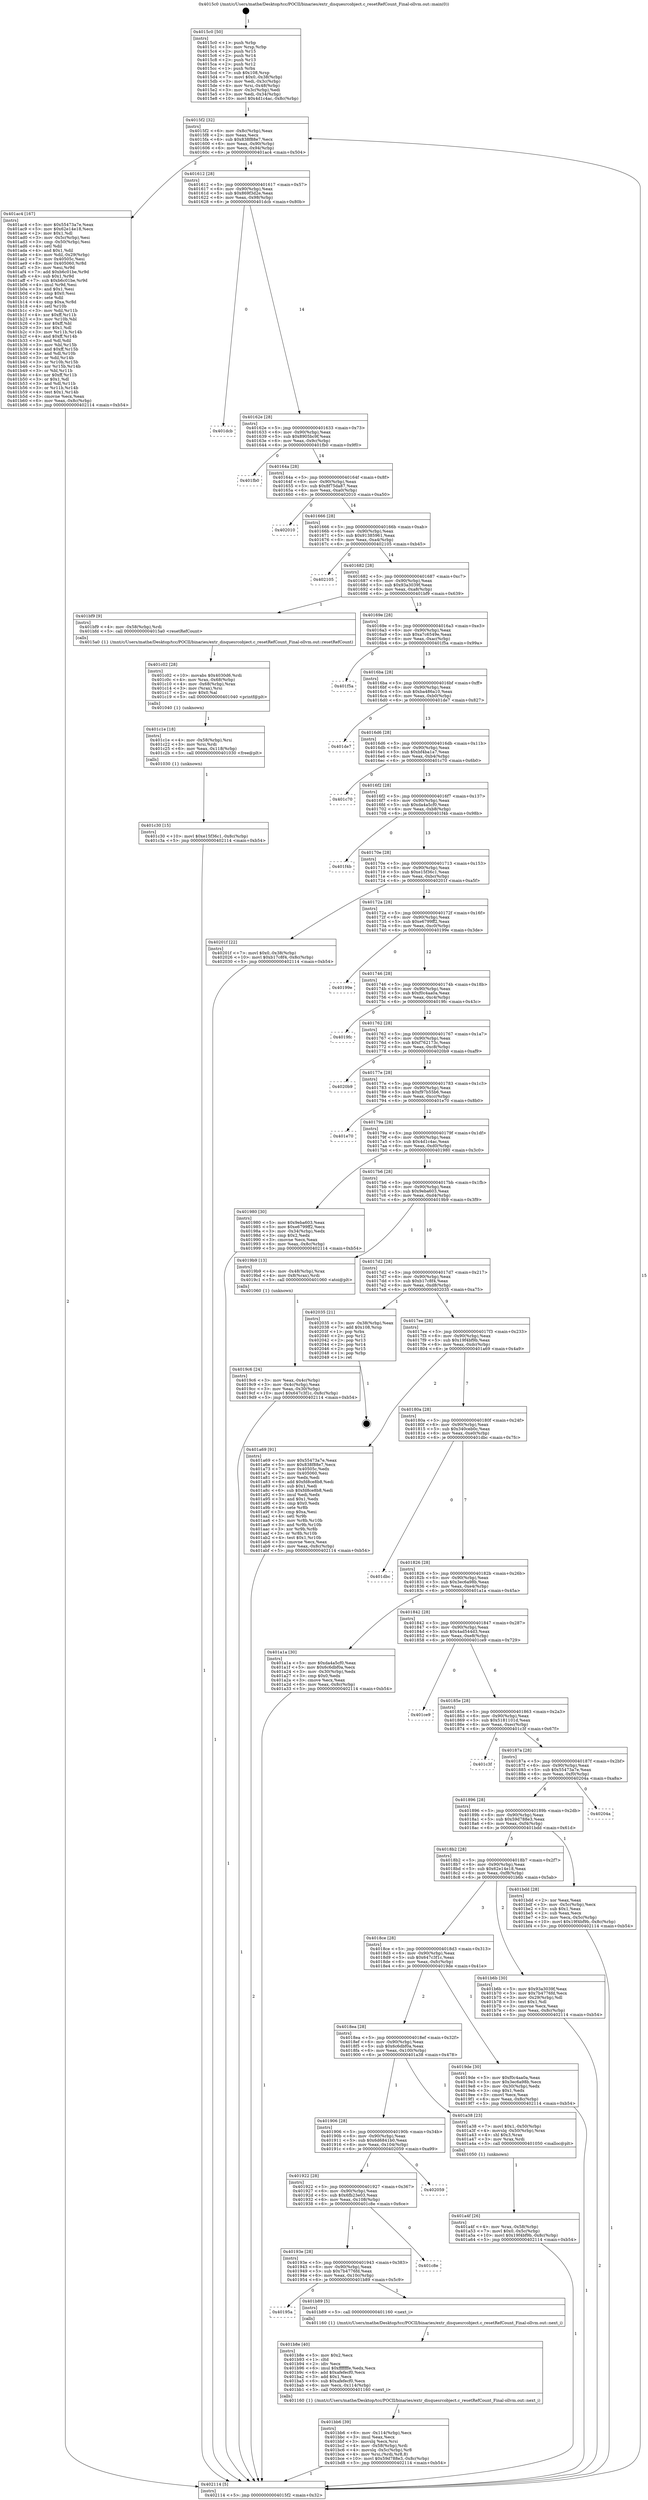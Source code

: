 digraph "0x4015c0" {
  label = "0x4015c0 (/mnt/c/Users/mathe/Desktop/tcc/POCII/binaries/extr_disquesrcobject.c_resetRefCount_Final-ollvm.out::main(0))"
  labelloc = "t"
  node[shape=record]

  Entry [label="",width=0.3,height=0.3,shape=circle,fillcolor=black,style=filled]
  "0x4015f2" [label="{
     0x4015f2 [32]\l
     | [instrs]\l
     &nbsp;&nbsp;0x4015f2 \<+6\>: mov -0x8c(%rbp),%eax\l
     &nbsp;&nbsp;0x4015f8 \<+2\>: mov %eax,%ecx\l
     &nbsp;&nbsp;0x4015fa \<+6\>: sub $0x838f88e7,%ecx\l
     &nbsp;&nbsp;0x401600 \<+6\>: mov %eax,-0x90(%rbp)\l
     &nbsp;&nbsp;0x401606 \<+6\>: mov %ecx,-0x94(%rbp)\l
     &nbsp;&nbsp;0x40160c \<+6\>: je 0000000000401ac4 \<main+0x504\>\l
  }"]
  "0x401ac4" [label="{
     0x401ac4 [167]\l
     | [instrs]\l
     &nbsp;&nbsp;0x401ac4 \<+5\>: mov $0x55473a7e,%eax\l
     &nbsp;&nbsp;0x401ac9 \<+5\>: mov $0x62e14e18,%ecx\l
     &nbsp;&nbsp;0x401ace \<+2\>: mov $0x1,%dl\l
     &nbsp;&nbsp;0x401ad0 \<+3\>: mov -0x5c(%rbp),%esi\l
     &nbsp;&nbsp;0x401ad3 \<+3\>: cmp -0x50(%rbp),%esi\l
     &nbsp;&nbsp;0x401ad6 \<+4\>: setl %dil\l
     &nbsp;&nbsp;0x401ada \<+4\>: and $0x1,%dil\l
     &nbsp;&nbsp;0x401ade \<+4\>: mov %dil,-0x29(%rbp)\l
     &nbsp;&nbsp;0x401ae2 \<+7\>: mov 0x40505c,%esi\l
     &nbsp;&nbsp;0x401ae9 \<+8\>: mov 0x405060,%r8d\l
     &nbsp;&nbsp;0x401af1 \<+3\>: mov %esi,%r9d\l
     &nbsp;&nbsp;0x401af4 \<+7\>: add $0xb6c01be,%r9d\l
     &nbsp;&nbsp;0x401afb \<+4\>: sub $0x1,%r9d\l
     &nbsp;&nbsp;0x401aff \<+7\>: sub $0xb6c01be,%r9d\l
     &nbsp;&nbsp;0x401b06 \<+4\>: imul %r9d,%esi\l
     &nbsp;&nbsp;0x401b0a \<+3\>: and $0x1,%esi\l
     &nbsp;&nbsp;0x401b0d \<+3\>: cmp $0x0,%esi\l
     &nbsp;&nbsp;0x401b10 \<+4\>: sete %dil\l
     &nbsp;&nbsp;0x401b14 \<+4\>: cmp $0xa,%r8d\l
     &nbsp;&nbsp;0x401b18 \<+4\>: setl %r10b\l
     &nbsp;&nbsp;0x401b1c \<+3\>: mov %dil,%r11b\l
     &nbsp;&nbsp;0x401b1f \<+4\>: xor $0xff,%r11b\l
     &nbsp;&nbsp;0x401b23 \<+3\>: mov %r10b,%bl\l
     &nbsp;&nbsp;0x401b26 \<+3\>: xor $0xff,%bl\l
     &nbsp;&nbsp;0x401b29 \<+3\>: xor $0x1,%dl\l
     &nbsp;&nbsp;0x401b2c \<+3\>: mov %r11b,%r14b\l
     &nbsp;&nbsp;0x401b2f \<+4\>: and $0xff,%r14b\l
     &nbsp;&nbsp;0x401b33 \<+3\>: and %dl,%dil\l
     &nbsp;&nbsp;0x401b36 \<+3\>: mov %bl,%r15b\l
     &nbsp;&nbsp;0x401b39 \<+4\>: and $0xff,%r15b\l
     &nbsp;&nbsp;0x401b3d \<+3\>: and %dl,%r10b\l
     &nbsp;&nbsp;0x401b40 \<+3\>: or %dil,%r14b\l
     &nbsp;&nbsp;0x401b43 \<+3\>: or %r10b,%r15b\l
     &nbsp;&nbsp;0x401b46 \<+3\>: xor %r15b,%r14b\l
     &nbsp;&nbsp;0x401b49 \<+3\>: or %bl,%r11b\l
     &nbsp;&nbsp;0x401b4c \<+4\>: xor $0xff,%r11b\l
     &nbsp;&nbsp;0x401b50 \<+3\>: or $0x1,%dl\l
     &nbsp;&nbsp;0x401b53 \<+3\>: and %dl,%r11b\l
     &nbsp;&nbsp;0x401b56 \<+3\>: or %r11b,%r14b\l
     &nbsp;&nbsp;0x401b59 \<+4\>: test $0x1,%r14b\l
     &nbsp;&nbsp;0x401b5d \<+3\>: cmovne %ecx,%eax\l
     &nbsp;&nbsp;0x401b60 \<+6\>: mov %eax,-0x8c(%rbp)\l
     &nbsp;&nbsp;0x401b66 \<+5\>: jmp 0000000000402114 \<main+0xb54\>\l
  }"]
  "0x401612" [label="{
     0x401612 [28]\l
     | [instrs]\l
     &nbsp;&nbsp;0x401612 \<+5\>: jmp 0000000000401617 \<main+0x57\>\l
     &nbsp;&nbsp;0x401617 \<+6\>: mov -0x90(%rbp),%eax\l
     &nbsp;&nbsp;0x40161d \<+5\>: sub $0x869f3d2e,%eax\l
     &nbsp;&nbsp;0x401622 \<+6\>: mov %eax,-0x98(%rbp)\l
     &nbsp;&nbsp;0x401628 \<+6\>: je 0000000000401dcb \<main+0x80b\>\l
  }"]
  Exit [label="",width=0.3,height=0.3,shape=circle,fillcolor=black,style=filled,peripheries=2]
  "0x401dcb" [label="{
     0x401dcb\l
  }", style=dashed]
  "0x40162e" [label="{
     0x40162e [28]\l
     | [instrs]\l
     &nbsp;&nbsp;0x40162e \<+5\>: jmp 0000000000401633 \<main+0x73\>\l
     &nbsp;&nbsp;0x401633 \<+6\>: mov -0x90(%rbp),%eax\l
     &nbsp;&nbsp;0x401639 \<+5\>: sub $0x8905bc9f,%eax\l
     &nbsp;&nbsp;0x40163e \<+6\>: mov %eax,-0x9c(%rbp)\l
     &nbsp;&nbsp;0x401644 \<+6\>: je 0000000000401fb0 \<main+0x9f0\>\l
  }"]
  "0x401c30" [label="{
     0x401c30 [15]\l
     | [instrs]\l
     &nbsp;&nbsp;0x401c30 \<+10\>: movl $0xe15f36c1,-0x8c(%rbp)\l
     &nbsp;&nbsp;0x401c3a \<+5\>: jmp 0000000000402114 \<main+0xb54\>\l
  }"]
  "0x401fb0" [label="{
     0x401fb0\l
  }", style=dashed]
  "0x40164a" [label="{
     0x40164a [28]\l
     | [instrs]\l
     &nbsp;&nbsp;0x40164a \<+5\>: jmp 000000000040164f \<main+0x8f\>\l
     &nbsp;&nbsp;0x40164f \<+6\>: mov -0x90(%rbp),%eax\l
     &nbsp;&nbsp;0x401655 \<+5\>: sub $0x8f75da87,%eax\l
     &nbsp;&nbsp;0x40165a \<+6\>: mov %eax,-0xa0(%rbp)\l
     &nbsp;&nbsp;0x401660 \<+6\>: je 0000000000402010 \<main+0xa50\>\l
  }"]
  "0x401c1e" [label="{
     0x401c1e [18]\l
     | [instrs]\l
     &nbsp;&nbsp;0x401c1e \<+4\>: mov -0x58(%rbp),%rsi\l
     &nbsp;&nbsp;0x401c22 \<+3\>: mov %rsi,%rdi\l
     &nbsp;&nbsp;0x401c25 \<+6\>: mov %eax,-0x118(%rbp)\l
     &nbsp;&nbsp;0x401c2b \<+5\>: call 0000000000401030 \<free@plt\>\l
     | [calls]\l
     &nbsp;&nbsp;0x401030 \{1\} (unknown)\l
  }"]
  "0x402010" [label="{
     0x402010\l
  }", style=dashed]
  "0x401666" [label="{
     0x401666 [28]\l
     | [instrs]\l
     &nbsp;&nbsp;0x401666 \<+5\>: jmp 000000000040166b \<main+0xab\>\l
     &nbsp;&nbsp;0x40166b \<+6\>: mov -0x90(%rbp),%eax\l
     &nbsp;&nbsp;0x401671 \<+5\>: sub $0x91385961,%eax\l
     &nbsp;&nbsp;0x401676 \<+6\>: mov %eax,-0xa4(%rbp)\l
     &nbsp;&nbsp;0x40167c \<+6\>: je 0000000000402105 \<main+0xb45\>\l
  }"]
  "0x401c02" [label="{
     0x401c02 [28]\l
     | [instrs]\l
     &nbsp;&nbsp;0x401c02 \<+10\>: movabs $0x4030d6,%rdi\l
     &nbsp;&nbsp;0x401c0c \<+4\>: mov %rax,-0x68(%rbp)\l
     &nbsp;&nbsp;0x401c10 \<+4\>: mov -0x68(%rbp),%rax\l
     &nbsp;&nbsp;0x401c14 \<+3\>: mov (%rax),%rsi\l
     &nbsp;&nbsp;0x401c17 \<+2\>: mov $0x0,%al\l
     &nbsp;&nbsp;0x401c19 \<+5\>: call 0000000000401040 \<printf@plt\>\l
     | [calls]\l
     &nbsp;&nbsp;0x401040 \{1\} (unknown)\l
  }"]
  "0x402105" [label="{
     0x402105\l
  }", style=dashed]
  "0x401682" [label="{
     0x401682 [28]\l
     | [instrs]\l
     &nbsp;&nbsp;0x401682 \<+5\>: jmp 0000000000401687 \<main+0xc7\>\l
     &nbsp;&nbsp;0x401687 \<+6\>: mov -0x90(%rbp),%eax\l
     &nbsp;&nbsp;0x40168d \<+5\>: sub $0x93a3039f,%eax\l
     &nbsp;&nbsp;0x401692 \<+6\>: mov %eax,-0xa8(%rbp)\l
     &nbsp;&nbsp;0x401698 \<+6\>: je 0000000000401bf9 \<main+0x639\>\l
  }"]
  "0x401bb6" [label="{
     0x401bb6 [39]\l
     | [instrs]\l
     &nbsp;&nbsp;0x401bb6 \<+6\>: mov -0x114(%rbp),%ecx\l
     &nbsp;&nbsp;0x401bbc \<+3\>: imul %eax,%ecx\l
     &nbsp;&nbsp;0x401bbf \<+3\>: movslq %ecx,%rsi\l
     &nbsp;&nbsp;0x401bc2 \<+4\>: mov -0x58(%rbp),%rdi\l
     &nbsp;&nbsp;0x401bc6 \<+4\>: movslq -0x5c(%rbp),%r8\l
     &nbsp;&nbsp;0x401bca \<+4\>: mov %rsi,(%rdi,%r8,8)\l
     &nbsp;&nbsp;0x401bce \<+10\>: movl $0x59d788e3,-0x8c(%rbp)\l
     &nbsp;&nbsp;0x401bd8 \<+5\>: jmp 0000000000402114 \<main+0xb54\>\l
  }"]
  "0x401bf9" [label="{
     0x401bf9 [9]\l
     | [instrs]\l
     &nbsp;&nbsp;0x401bf9 \<+4\>: mov -0x58(%rbp),%rdi\l
     &nbsp;&nbsp;0x401bfd \<+5\>: call 00000000004015a0 \<resetRefCount\>\l
     | [calls]\l
     &nbsp;&nbsp;0x4015a0 \{1\} (/mnt/c/Users/mathe/Desktop/tcc/POCII/binaries/extr_disquesrcobject.c_resetRefCount_Final-ollvm.out::resetRefCount)\l
  }"]
  "0x40169e" [label="{
     0x40169e [28]\l
     | [instrs]\l
     &nbsp;&nbsp;0x40169e \<+5\>: jmp 00000000004016a3 \<main+0xe3\>\l
     &nbsp;&nbsp;0x4016a3 \<+6\>: mov -0x90(%rbp),%eax\l
     &nbsp;&nbsp;0x4016a9 \<+5\>: sub $0xa7c6549e,%eax\l
     &nbsp;&nbsp;0x4016ae \<+6\>: mov %eax,-0xac(%rbp)\l
     &nbsp;&nbsp;0x4016b4 \<+6\>: je 0000000000401f5a \<main+0x99a\>\l
  }"]
  "0x401b8e" [label="{
     0x401b8e [40]\l
     | [instrs]\l
     &nbsp;&nbsp;0x401b8e \<+5\>: mov $0x2,%ecx\l
     &nbsp;&nbsp;0x401b93 \<+1\>: cltd\l
     &nbsp;&nbsp;0x401b94 \<+2\>: idiv %ecx\l
     &nbsp;&nbsp;0x401b96 \<+6\>: imul $0xfffffffe,%edx,%ecx\l
     &nbsp;&nbsp;0x401b9c \<+6\>: add $0xafefecf0,%ecx\l
     &nbsp;&nbsp;0x401ba2 \<+3\>: add $0x1,%ecx\l
     &nbsp;&nbsp;0x401ba5 \<+6\>: sub $0xafefecf0,%ecx\l
     &nbsp;&nbsp;0x401bab \<+6\>: mov %ecx,-0x114(%rbp)\l
     &nbsp;&nbsp;0x401bb1 \<+5\>: call 0000000000401160 \<next_i\>\l
     | [calls]\l
     &nbsp;&nbsp;0x401160 \{1\} (/mnt/c/Users/mathe/Desktop/tcc/POCII/binaries/extr_disquesrcobject.c_resetRefCount_Final-ollvm.out::next_i)\l
  }"]
  "0x401f5a" [label="{
     0x401f5a\l
  }", style=dashed]
  "0x4016ba" [label="{
     0x4016ba [28]\l
     | [instrs]\l
     &nbsp;&nbsp;0x4016ba \<+5\>: jmp 00000000004016bf \<main+0xff\>\l
     &nbsp;&nbsp;0x4016bf \<+6\>: mov -0x90(%rbp),%eax\l
     &nbsp;&nbsp;0x4016c5 \<+5\>: sub $0xba486a10,%eax\l
     &nbsp;&nbsp;0x4016ca \<+6\>: mov %eax,-0xb0(%rbp)\l
     &nbsp;&nbsp;0x4016d0 \<+6\>: je 0000000000401de7 \<main+0x827\>\l
  }"]
  "0x40195a" [label="{
     0x40195a\l
  }", style=dashed]
  "0x401de7" [label="{
     0x401de7\l
  }", style=dashed]
  "0x4016d6" [label="{
     0x4016d6 [28]\l
     | [instrs]\l
     &nbsp;&nbsp;0x4016d6 \<+5\>: jmp 00000000004016db \<main+0x11b\>\l
     &nbsp;&nbsp;0x4016db \<+6\>: mov -0x90(%rbp),%eax\l
     &nbsp;&nbsp;0x4016e1 \<+5\>: sub $0xbf4ba1a7,%eax\l
     &nbsp;&nbsp;0x4016e6 \<+6\>: mov %eax,-0xb4(%rbp)\l
     &nbsp;&nbsp;0x4016ec \<+6\>: je 0000000000401c70 \<main+0x6b0\>\l
  }"]
  "0x401b89" [label="{
     0x401b89 [5]\l
     | [instrs]\l
     &nbsp;&nbsp;0x401b89 \<+5\>: call 0000000000401160 \<next_i\>\l
     | [calls]\l
     &nbsp;&nbsp;0x401160 \{1\} (/mnt/c/Users/mathe/Desktop/tcc/POCII/binaries/extr_disquesrcobject.c_resetRefCount_Final-ollvm.out::next_i)\l
  }"]
  "0x401c70" [label="{
     0x401c70\l
  }", style=dashed]
  "0x4016f2" [label="{
     0x4016f2 [28]\l
     | [instrs]\l
     &nbsp;&nbsp;0x4016f2 \<+5\>: jmp 00000000004016f7 \<main+0x137\>\l
     &nbsp;&nbsp;0x4016f7 \<+6\>: mov -0x90(%rbp),%eax\l
     &nbsp;&nbsp;0x4016fd \<+5\>: sub $0xda4a5cf0,%eax\l
     &nbsp;&nbsp;0x401702 \<+6\>: mov %eax,-0xb8(%rbp)\l
     &nbsp;&nbsp;0x401708 \<+6\>: je 0000000000401f4b \<main+0x98b\>\l
  }"]
  "0x40193e" [label="{
     0x40193e [28]\l
     | [instrs]\l
     &nbsp;&nbsp;0x40193e \<+5\>: jmp 0000000000401943 \<main+0x383\>\l
     &nbsp;&nbsp;0x401943 \<+6\>: mov -0x90(%rbp),%eax\l
     &nbsp;&nbsp;0x401949 \<+5\>: sub $0x7b4776fd,%eax\l
     &nbsp;&nbsp;0x40194e \<+6\>: mov %eax,-0x10c(%rbp)\l
     &nbsp;&nbsp;0x401954 \<+6\>: je 0000000000401b89 \<main+0x5c9\>\l
  }"]
  "0x401f4b" [label="{
     0x401f4b\l
  }", style=dashed]
  "0x40170e" [label="{
     0x40170e [28]\l
     | [instrs]\l
     &nbsp;&nbsp;0x40170e \<+5\>: jmp 0000000000401713 \<main+0x153\>\l
     &nbsp;&nbsp;0x401713 \<+6\>: mov -0x90(%rbp),%eax\l
     &nbsp;&nbsp;0x401719 \<+5\>: sub $0xe15f36c1,%eax\l
     &nbsp;&nbsp;0x40171e \<+6\>: mov %eax,-0xbc(%rbp)\l
     &nbsp;&nbsp;0x401724 \<+6\>: je 000000000040201f \<main+0xa5f\>\l
  }"]
  "0x401c8e" [label="{
     0x401c8e\l
  }", style=dashed]
  "0x40201f" [label="{
     0x40201f [22]\l
     | [instrs]\l
     &nbsp;&nbsp;0x40201f \<+7\>: movl $0x0,-0x38(%rbp)\l
     &nbsp;&nbsp;0x402026 \<+10\>: movl $0xb17c8f4,-0x8c(%rbp)\l
     &nbsp;&nbsp;0x402030 \<+5\>: jmp 0000000000402114 \<main+0xb54\>\l
  }"]
  "0x40172a" [label="{
     0x40172a [28]\l
     | [instrs]\l
     &nbsp;&nbsp;0x40172a \<+5\>: jmp 000000000040172f \<main+0x16f\>\l
     &nbsp;&nbsp;0x40172f \<+6\>: mov -0x90(%rbp),%eax\l
     &nbsp;&nbsp;0x401735 \<+5\>: sub $0xe6799ff2,%eax\l
     &nbsp;&nbsp;0x40173a \<+6\>: mov %eax,-0xc0(%rbp)\l
     &nbsp;&nbsp;0x401740 \<+6\>: je 000000000040199e \<main+0x3de\>\l
  }"]
  "0x401922" [label="{
     0x401922 [28]\l
     | [instrs]\l
     &nbsp;&nbsp;0x401922 \<+5\>: jmp 0000000000401927 \<main+0x367\>\l
     &nbsp;&nbsp;0x401927 \<+6\>: mov -0x90(%rbp),%eax\l
     &nbsp;&nbsp;0x40192d \<+5\>: sub $0x6fb23e03,%eax\l
     &nbsp;&nbsp;0x401932 \<+6\>: mov %eax,-0x108(%rbp)\l
     &nbsp;&nbsp;0x401938 \<+6\>: je 0000000000401c8e \<main+0x6ce\>\l
  }"]
  "0x40199e" [label="{
     0x40199e\l
  }", style=dashed]
  "0x401746" [label="{
     0x401746 [28]\l
     | [instrs]\l
     &nbsp;&nbsp;0x401746 \<+5\>: jmp 000000000040174b \<main+0x18b\>\l
     &nbsp;&nbsp;0x40174b \<+6\>: mov -0x90(%rbp),%eax\l
     &nbsp;&nbsp;0x401751 \<+5\>: sub $0xf0c4aa0a,%eax\l
     &nbsp;&nbsp;0x401756 \<+6\>: mov %eax,-0xc4(%rbp)\l
     &nbsp;&nbsp;0x40175c \<+6\>: je 00000000004019fc \<main+0x43c\>\l
  }"]
  "0x402059" [label="{
     0x402059\l
  }", style=dashed]
  "0x4019fc" [label="{
     0x4019fc\l
  }", style=dashed]
  "0x401762" [label="{
     0x401762 [28]\l
     | [instrs]\l
     &nbsp;&nbsp;0x401762 \<+5\>: jmp 0000000000401767 \<main+0x1a7\>\l
     &nbsp;&nbsp;0x401767 \<+6\>: mov -0x90(%rbp),%eax\l
     &nbsp;&nbsp;0x40176d \<+5\>: sub $0xf762173c,%eax\l
     &nbsp;&nbsp;0x401772 \<+6\>: mov %eax,-0xc8(%rbp)\l
     &nbsp;&nbsp;0x401778 \<+6\>: je 00000000004020b9 \<main+0xaf9\>\l
  }"]
  "0x401a4f" [label="{
     0x401a4f [26]\l
     | [instrs]\l
     &nbsp;&nbsp;0x401a4f \<+4\>: mov %rax,-0x58(%rbp)\l
     &nbsp;&nbsp;0x401a53 \<+7\>: movl $0x0,-0x5c(%rbp)\l
     &nbsp;&nbsp;0x401a5a \<+10\>: movl $0x19f4bf9b,-0x8c(%rbp)\l
     &nbsp;&nbsp;0x401a64 \<+5\>: jmp 0000000000402114 \<main+0xb54\>\l
  }"]
  "0x4020b9" [label="{
     0x4020b9\l
  }", style=dashed]
  "0x40177e" [label="{
     0x40177e [28]\l
     | [instrs]\l
     &nbsp;&nbsp;0x40177e \<+5\>: jmp 0000000000401783 \<main+0x1c3\>\l
     &nbsp;&nbsp;0x401783 \<+6\>: mov -0x90(%rbp),%eax\l
     &nbsp;&nbsp;0x401789 \<+5\>: sub $0xf97b55b6,%eax\l
     &nbsp;&nbsp;0x40178e \<+6\>: mov %eax,-0xcc(%rbp)\l
     &nbsp;&nbsp;0x401794 \<+6\>: je 0000000000401e70 \<main+0x8b0\>\l
  }"]
  "0x401906" [label="{
     0x401906 [28]\l
     | [instrs]\l
     &nbsp;&nbsp;0x401906 \<+5\>: jmp 000000000040190b \<main+0x34b\>\l
     &nbsp;&nbsp;0x40190b \<+6\>: mov -0x90(%rbp),%eax\l
     &nbsp;&nbsp;0x401911 \<+5\>: sub $0x6d6841b0,%eax\l
     &nbsp;&nbsp;0x401916 \<+6\>: mov %eax,-0x104(%rbp)\l
     &nbsp;&nbsp;0x40191c \<+6\>: je 0000000000402059 \<main+0xa99\>\l
  }"]
  "0x401e70" [label="{
     0x401e70\l
  }", style=dashed]
  "0x40179a" [label="{
     0x40179a [28]\l
     | [instrs]\l
     &nbsp;&nbsp;0x40179a \<+5\>: jmp 000000000040179f \<main+0x1df\>\l
     &nbsp;&nbsp;0x40179f \<+6\>: mov -0x90(%rbp),%eax\l
     &nbsp;&nbsp;0x4017a5 \<+5\>: sub $0x4d1c4ac,%eax\l
     &nbsp;&nbsp;0x4017aa \<+6\>: mov %eax,-0xd0(%rbp)\l
     &nbsp;&nbsp;0x4017b0 \<+6\>: je 0000000000401980 \<main+0x3c0\>\l
  }"]
  "0x401a38" [label="{
     0x401a38 [23]\l
     | [instrs]\l
     &nbsp;&nbsp;0x401a38 \<+7\>: movl $0x1,-0x50(%rbp)\l
     &nbsp;&nbsp;0x401a3f \<+4\>: movslq -0x50(%rbp),%rax\l
     &nbsp;&nbsp;0x401a43 \<+4\>: shl $0x3,%rax\l
     &nbsp;&nbsp;0x401a47 \<+3\>: mov %rax,%rdi\l
     &nbsp;&nbsp;0x401a4a \<+5\>: call 0000000000401050 \<malloc@plt\>\l
     | [calls]\l
     &nbsp;&nbsp;0x401050 \{1\} (unknown)\l
  }"]
  "0x401980" [label="{
     0x401980 [30]\l
     | [instrs]\l
     &nbsp;&nbsp;0x401980 \<+5\>: mov $0x9eba603,%eax\l
     &nbsp;&nbsp;0x401985 \<+5\>: mov $0xe6799ff2,%ecx\l
     &nbsp;&nbsp;0x40198a \<+3\>: mov -0x34(%rbp),%edx\l
     &nbsp;&nbsp;0x40198d \<+3\>: cmp $0x2,%edx\l
     &nbsp;&nbsp;0x401990 \<+3\>: cmovne %ecx,%eax\l
     &nbsp;&nbsp;0x401993 \<+6\>: mov %eax,-0x8c(%rbp)\l
     &nbsp;&nbsp;0x401999 \<+5\>: jmp 0000000000402114 \<main+0xb54\>\l
  }"]
  "0x4017b6" [label="{
     0x4017b6 [28]\l
     | [instrs]\l
     &nbsp;&nbsp;0x4017b6 \<+5\>: jmp 00000000004017bb \<main+0x1fb\>\l
     &nbsp;&nbsp;0x4017bb \<+6\>: mov -0x90(%rbp),%eax\l
     &nbsp;&nbsp;0x4017c1 \<+5\>: sub $0x9eba603,%eax\l
     &nbsp;&nbsp;0x4017c6 \<+6\>: mov %eax,-0xd4(%rbp)\l
     &nbsp;&nbsp;0x4017cc \<+6\>: je 00000000004019b9 \<main+0x3f9\>\l
  }"]
  "0x402114" [label="{
     0x402114 [5]\l
     | [instrs]\l
     &nbsp;&nbsp;0x402114 \<+5\>: jmp 00000000004015f2 \<main+0x32\>\l
  }"]
  "0x4015c0" [label="{
     0x4015c0 [50]\l
     | [instrs]\l
     &nbsp;&nbsp;0x4015c0 \<+1\>: push %rbp\l
     &nbsp;&nbsp;0x4015c1 \<+3\>: mov %rsp,%rbp\l
     &nbsp;&nbsp;0x4015c4 \<+2\>: push %r15\l
     &nbsp;&nbsp;0x4015c6 \<+2\>: push %r14\l
     &nbsp;&nbsp;0x4015c8 \<+2\>: push %r13\l
     &nbsp;&nbsp;0x4015ca \<+2\>: push %r12\l
     &nbsp;&nbsp;0x4015cc \<+1\>: push %rbx\l
     &nbsp;&nbsp;0x4015cd \<+7\>: sub $0x108,%rsp\l
     &nbsp;&nbsp;0x4015d4 \<+7\>: movl $0x0,-0x38(%rbp)\l
     &nbsp;&nbsp;0x4015db \<+3\>: mov %edi,-0x3c(%rbp)\l
     &nbsp;&nbsp;0x4015de \<+4\>: mov %rsi,-0x48(%rbp)\l
     &nbsp;&nbsp;0x4015e2 \<+3\>: mov -0x3c(%rbp),%edi\l
     &nbsp;&nbsp;0x4015e5 \<+3\>: mov %edi,-0x34(%rbp)\l
     &nbsp;&nbsp;0x4015e8 \<+10\>: movl $0x4d1c4ac,-0x8c(%rbp)\l
  }"]
  "0x4018ea" [label="{
     0x4018ea [28]\l
     | [instrs]\l
     &nbsp;&nbsp;0x4018ea \<+5\>: jmp 00000000004018ef \<main+0x32f\>\l
     &nbsp;&nbsp;0x4018ef \<+6\>: mov -0x90(%rbp),%eax\l
     &nbsp;&nbsp;0x4018f5 \<+5\>: sub $0x6c6dbf0a,%eax\l
     &nbsp;&nbsp;0x4018fa \<+6\>: mov %eax,-0x100(%rbp)\l
     &nbsp;&nbsp;0x401900 \<+6\>: je 0000000000401a38 \<main+0x478\>\l
  }"]
  "0x4019b9" [label="{
     0x4019b9 [13]\l
     | [instrs]\l
     &nbsp;&nbsp;0x4019b9 \<+4\>: mov -0x48(%rbp),%rax\l
     &nbsp;&nbsp;0x4019bd \<+4\>: mov 0x8(%rax),%rdi\l
     &nbsp;&nbsp;0x4019c1 \<+5\>: call 0000000000401060 \<atoi@plt\>\l
     | [calls]\l
     &nbsp;&nbsp;0x401060 \{1\} (unknown)\l
  }"]
  "0x4017d2" [label="{
     0x4017d2 [28]\l
     | [instrs]\l
     &nbsp;&nbsp;0x4017d2 \<+5\>: jmp 00000000004017d7 \<main+0x217\>\l
     &nbsp;&nbsp;0x4017d7 \<+6\>: mov -0x90(%rbp),%eax\l
     &nbsp;&nbsp;0x4017dd \<+5\>: sub $0xb17c8f4,%eax\l
     &nbsp;&nbsp;0x4017e2 \<+6\>: mov %eax,-0xd8(%rbp)\l
     &nbsp;&nbsp;0x4017e8 \<+6\>: je 0000000000402035 \<main+0xa75\>\l
  }"]
  "0x4019c6" [label="{
     0x4019c6 [24]\l
     | [instrs]\l
     &nbsp;&nbsp;0x4019c6 \<+3\>: mov %eax,-0x4c(%rbp)\l
     &nbsp;&nbsp;0x4019c9 \<+3\>: mov -0x4c(%rbp),%eax\l
     &nbsp;&nbsp;0x4019cc \<+3\>: mov %eax,-0x30(%rbp)\l
     &nbsp;&nbsp;0x4019cf \<+10\>: movl $0x647c3f1c,-0x8c(%rbp)\l
     &nbsp;&nbsp;0x4019d9 \<+5\>: jmp 0000000000402114 \<main+0xb54\>\l
  }"]
  "0x4019de" [label="{
     0x4019de [30]\l
     | [instrs]\l
     &nbsp;&nbsp;0x4019de \<+5\>: mov $0xf0c4aa0a,%eax\l
     &nbsp;&nbsp;0x4019e3 \<+5\>: mov $0x3ec6a98b,%ecx\l
     &nbsp;&nbsp;0x4019e8 \<+3\>: mov -0x30(%rbp),%edx\l
     &nbsp;&nbsp;0x4019eb \<+3\>: cmp $0x1,%edx\l
     &nbsp;&nbsp;0x4019ee \<+3\>: cmovl %ecx,%eax\l
     &nbsp;&nbsp;0x4019f1 \<+6\>: mov %eax,-0x8c(%rbp)\l
     &nbsp;&nbsp;0x4019f7 \<+5\>: jmp 0000000000402114 \<main+0xb54\>\l
  }"]
  "0x402035" [label="{
     0x402035 [21]\l
     | [instrs]\l
     &nbsp;&nbsp;0x402035 \<+3\>: mov -0x38(%rbp),%eax\l
     &nbsp;&nbsp;0x402038 \<+7\>: add $0x108,%rsp\l
     &nbsp;&nbsp;0x40203f \<+1\>: pop %rbx\l
     &nbsp;&nbsp;0x402040 \<+2\>: pop %r12\l
     &nbsp;&nbsp;0x402042 \<+2\>: pop %r13\l
     &nbsp;&nbsp;0x402044 \<+2\>: pop %r14\l
     &nbsp;&nbsp;0x402046 \<+2\>: pop %r15\l
     &nbsp;&nbsp;0x402048 \<+1\>: pop %rbp\l
     &nbsp;&nbsp;0x402049 \<+1\>: ret\l
  }"]
  "0x4017ee" [label="{
     0x4017ee [28]\l
     | [instrs]\l
     &nbsp;&nbsp;0x4017ee \<+5\>: jmp 00000000004017f3 \<main+0x233\>\l
     &nbsp;&nbsp;0x4017f3 \<+6\>: mov -0x90(%rbp),%eax\l
     &nbsp;&nbsp;0x4017f9 \<+5\>: sub $0x19f4bf9b,%eax\l
     &nbsp;&nbsp;0x4017fe \<+6\>: mov %eax,-0xdc(%rbp)\l
     &nbsp;&nbsp;0x401804 \<+6\>: je 0000000000401a69 \<main+0x4a9\>\l
  }"]
  "0x4018ce" [label="{
     0x4018ce [28]\l
     | [instrs]\l
     &nbsp;&nbsp;0x4018ce \<+5\>: jmp 00000000004018d3 \<main+0x313\>\l
     &nbsp;&nbsp;0x4018d3 \<+6\>: mov -0x90(%rbp),%eax\l
     &nbsp;&nbsp;0x4018d9 \<+5\>: sub $0x647c3f1c,%eax\l
     &nbsp;&nbsp;0x4018de \<+6\>: mov %eax,-0xfc(%rbp)\l
     &nbsp;&nbsp;0x4018e4 \<+6\>: je 00000000004019de \<main+0x41e\>\l
  }"]
  "0x401a69" [label="{
     0x401a69 [91]\l
     | [instrs]\l
     &nbsp;&nbsp;0x401a69 \<+5\>: mov $0x55473a7e,%eax\l
     &nbsp;&nbsp;0x401a6e \<+5\>: mov $0x838f88e7,%ecx\l
     &nbsp;&nbsp;0x401a73 \<+7\>: mov 0x40505c,%edx\l
     &nbsp;&nbsp;0x401a7a \<+7\>: mov 0x405060,%esi\l
     &nbsp;&nbsp;0x401a81 \<+2\>: mov %edx,%edi\l
     &nbsp;&nbsp;0x401a83 \<+6\>: add $0xfd8ce8b8,%edi\l
     &nbsp;&nbsp;0x401a89 \<+3\>: sub $0x1,%edi\l
     &nbsp;&nbsp;0x401a8c \<+6\>: sub $0xfd8ce8b8,%edi\l
     &nbsp;&nbsp;0x401a92 \<+3\>: imul %edi,%edx\l
     &nbsp;&nbsp;0x401a95 \<+3\>: and $0x1,%edx\l
     &nbsp;&nbsp;0x401a98 \<+3\>: cmp $0x0,%edx\l
     &nbsp;&nbsp;0x401a9b \<+4\>: sete %r8b\l
     &nbsp;&nbsp;0x401a9f \<+3\>: cmp $0xa,%esi\l
     &nbsp;&nbsp;0x401aa2 \<+4\>: setl %r9b\l
     &nbsp;&nbsp;0x401aa6 \<+3\>: mov %r8b,%r10b\l
     &nbsp;&nbsp;0x401aa9 \<+3\>: and %r9b,%r10b\l
     &nbsp;&nbsp;0x401aac \<+3\>: xor %r9b,%r8b\l
     &nbsp;&nbsp;0x401aaf \<+3\>: or %r8b,%r10b\l
     &nbsp;&nbsp;0x401ab2 \<+4\>: test $0x1,%r10b\l
     &nbsp;&nbsp;0x401ab6 \<+3\>: cmovne %ecx,%eax\l
     &nbsp;&nbsp;0x401ab9 \<+6\>: mov %eax,-0x8c(%rbp)\l
     &nbsp;&nbsp;0x401abf \<+5\>: jmp 0000000000402114 \<main+0xb54\>\l
  }"]
  "0x40180a" [label="{
     0x40180a [28]\l
     | [instrs]\l
     &nbsp;&nbsp;0x40180a \<+5\>: jmp 000000000040180f \<main+0x24f\>\l
     &nbsp;&nbsp;0x40180f \<+6\>: mov -0x90(%rbp),%eax\l
     &nbsp;&nbsp;0x401815 \<+5\>: sub $0x340ceb0c,%eax\l
     &nbsp;&nbsp;0x40181a \<+6\>: mov %eax,-0xe0(%rbp)\l
     &nbsp;&nbsp;0x401820 \<+6\>: je 0000000000401dbc \<main+0x7fc\>\l
  }"]
  "0x401b6b" [label="{
     0x401b6b [30]\l
     | [instrs]\l
     &nbsp;&nbsp;0x401b6b \<+5\>: mov $0x93a3039f,%eax\l
     &nbsp;&nbsp;0x401b70 \<+5\>: mov $0x7b4776fd,%ecx\l
     &nbsp;&nbsp;0x401b75 \<+3\>: mov -0x29(%rbp),%dl\l
     &nbsp;&nbsp;0x401b78 \<+3\>: test $0x1,%dl\l
     &nbsp;&nbsp;0x401b7b \<+3\>: cmovne %ecx,%eax\l
     &nbsp;&nbsp;0x401b7e \<+6\>: mov %eax,-0x8c(%rbp)\l
     &nbsp;&nbsp;0x401b84 \<+5\>: jmp 0000000000402114 \<main+0xb54\>\l
  }"]
  "0x401dbc" [label="{
     0x401dbc\l
  }", style=dashed]
  "0x401826" [label="{
     0x401826 [28]\l
     | [instrs]\l
     &nbsp;&nbsp;0x401826 \<+5\>: jmp 000000000040182b \<main+0x26b\>\l
     &nbsp;&nbsp;0x40182b \<+6\>: mov -0x90(%rbp),%eax\l
     &nbsp;&nbsp;0x401831 \<+5\>: sub $0x3ec6a98b,%eax\l
     &nbsp;&nbsp;0x401836 \<+6\>: mov %eax,-0xe4(%rbp)\l
     &nbsp;&nbsp;0x40183c \<+6\>: je 0000000000401a1a \<main+0x45a\>\l
  }"]
  "0x4018b2" [label="{
     0x4018b2 [28]\l
     | [instrs]\l
     &nbsp;&nbsp;0x4018b2 \<+5\>: jmp 00000000004018b7 \<main+0x2f7\>\l
     &nbsp;&nbsp;0x4018b7 \<+6\>: mov -0x90(%rbp),%eax\l
     &nbsp;&nbsp;0x4018bd \<+5\>: sub $0x62e14e18,%eax\l
     &nbsp;&nbsp;0x4018c2 \<+6\>: mov %eax,-0xf8(%rbp)\l
     &nbsp;&nbsp;0x4018c8 \<+6\>: je 0000000000401b6b \<main+0x5ab\>\l
  }"]
  "0x401a1a" [label="{
     0x401a1a [30]\l
     | [instrs]\l
     &nbsp;&nbsp;0x401a1a \<+5\>: mov $0xda4a5cf0,%eax\l
     &nbsp;&nbsp;0x401a1f \<+5\>: mov $0x6c6dbf0a,%ecx\l
     &nbsp;&nbsp;0x401a24 \<+3\>: mov -0x30(%rbp),%edx\l
     &nbsp;&nbsp;0x401a27 \<+3\>: cmp $0x0,%edx\l
     &nbsp;&nbsp;0x401a2a \<+3\>: cmove %ecx,%eax\l
     &nbsp;&nbsp;0x401a2d \<+6\>: mov %eax,-0x8c(%rbp)\l
     &nbsp;&nbsp;0x401a33 \<+5\>: jmp 0000000000402114 \<main+0xb54\>\l
  }"]
  "0x401842" [label="{
     0x401842 [28]\l
     | [instrs]\l
     &nbsp;&nbsp;0x401842 \<+5\>: jmp 0000000000401847 \<main+0x287\>\l
     &nbsp;&nbsp;0x401847 \<+6\>: mov -0x90(%rbp),%eax\l
     &nbsp;&nbsp;0x40184d \<+5\>: sub $0x4ad544d3,%eax\l
     &nbsp;&nbsp;0x401852 \<+6\>: mov %eax,-0xe8(%rbp)\l
     &nbsp;&nbsp;0x401858 \<+6\>: je 0000000000401ce9 \<main+0x729\>\l
  }"]
  "0x401bdd" [label="{
     0x401bdd [28]\l
     | [instrs]\l
     &nbsp;&nbsp;0x401bdd \<+2\>: xor %eax,%eax\l
     &nbsp;&nbsp;0x401bdf \<+3\>: mov -0x5c(%rbp),%ecx\l
     &nbsp;&nbsp;0x401be2 \<+3\>: sub $0x1,%eax\l
     &nbsp;&nbsp;0x401be5 \<+2\>: sub %eax,%ecx\l
     &nbsp;&nbsp;0x401be7 \<+3\>: mov %ecx,-0x5c(%rbp)\l
     &nbsp;&nbsp;0x401bea \<+10\>: movl $0x19f4bf9b,-0x8c(%rbp)\l
     &nbsp;&nbsp;0x401bf4 \<+5\>: jmp 0000000000402114 \<main+0xb54\>\l
  }"]
  "0x401ce9" [label="{
     0x401ce9\l
  }", style=dashed]
  "0x40185e" [label="{
     0x40185e [28]\l
     | [instrs]\l
     &nbsp;&nbsp;0x40185e \<+5\>: jmp 0000000000401863 \<main+0x2a3\>\l
     &nbsp;&nbsp;0x401863 \<+6\>: mov -0x90(%rbp),%eax\l
     &nbsp;&nbsp;0x401869 \<+5\>: sub $0x5181101d,%eax\l
     &nbsp;&nbsp;0x40186e \<+6\>: mov %eax,-0xec(%rbp)\l
     &nbsp;&nbsp;0x401874 \<+6\>: je 0000000000401c3f \<main+0x67f\>\l
  }"]
  "0x401896" [label="{
     0x401896 [28]\l
     | [instrs]\l
     &nbsp;&nbsp;0x401896 \<+5\>: jmp 000000000040189b \<main+0x2db\>\l
     &nbsp;&nbsp;0x40189b \<+6\>: mov -0x90(%rbp),%eax\l
     &nbsp;&nbsp;0x4018a1 \<+5\>: sub $0x59d788e3,%eax\l
     &nbsp;&nbsp;0x4018a6 \<+6\>: mov %eax,-0xf4(%rbp)\l
     &nbsp;&nbsp;0x4018ac \<+6\>: je 0000000000401bdd \<main+0x61d\>\l
  }"]
  "0x401c3f" [label="{
     0x401c3f\l
  }", style=dashed]
  "0x40187a" [label="{
     0x40187a [28]\l
     | [instrs]\l
     &nbsp;&nbsp;0x40187a \<+5\>: jmp 000000000040187f \<main+0x2bf\>\l
     &nbsp;&nbsp;0x40187f \<+6\>: mov -0x90(%rbp),%eax\l
     &nbsp;&nbsp;0x401885 \<+5\>: sub $0x55473a7e,%eax\l
     &nbsp;&nbsp;0x40188a \<+6\>: mov %eax,-0xf0(%rbp)\l
     &nbsp;&nbsp;0x401890 \<+6\>: je 000000000040204a \<main+0xa8a\>\l
  }"]
  "0x40204a" [label="{
     0x40204a\l
  }", style=dashed]
  Entry -> "0x4015c0" [label=" 1"]
  "0x4015f2" -> "0x401ac4" [label=" 2"]
  "0x4015f2" -> "0x401612" [label=" 14"]
  "0x402035" -> Exit [label=" 1"]
  "0x401612" -> "0x401dcb" [label=" 0"]
  "0x401612" -> "0x40162e" [label=" 14"]
  "0x40201f" -> "0x402114" [label=" 1"]
  "0x40162e" -> "0x401fb0" [label=" 0"]
  "0x40162e" -> "0x40164a" [label=" 14"]
  "0x401c30" -> "0x402114" [label=" 1"]
  "0x40164a" -> "0x402010" [label=" 0"]
  "0x40164a" -> "0x401666" [label=" 14"]
  "0x401c1e" -> "0x401c30" [label=" 1"]
  "0x401666" -> "0x402105" [label=" 0"]
  "0x401666" -> "0x401682" [label=" 14"]
  "0x401c02" -> "0x401c1e" [label=" 1"]
  "0x401682" -> "0x401bf9" [label=" 1"]
  "0x401682" -> "0x40169e" [label=" 13"]
  "0x401bf9" -> "0x401c02" [label=" 1"]
  "0x40169e" -> "0x401f5a" [label=" 0"]
  "0x40169e" -> "0x4016ba" [label=" 13"]
  "0x401bdd" -> "0x402114" [label=" 1"]
  "0x4016ba" -> "0x401de7" [label=" 0"]
  "0x4016ba" -> "0x4016d6" [label=" 13"]
  "0x401bb6" -> "0x402114" [label=" 1"]
  "0x4016d6" -> "0x401c70" [label=" 0"]
  "0x4016d6" -> "0x4016f2" [label=" 13"]
  "0x401b8e" -> "0x401bb6" [label=" 1"]
  "0x4016f2" -> "0x401f4b" [label=" 0"]
  "0x4016f2" -> "0x40170e" [label=" 13"]
  "0x40193e" -> "0x40195a" [label=" 0"]
  "0x40170e" -> "0x40201f" [label=" 1"]
  "0x40170e" -> "0x40172a" [label=" 12"]
  "0x40193e" -> "0x401b89" [label=" 1"]
  "0x40172a" -> "0x40199e" [label=" 0"]
  "0x40172a" -> "0x401746" [label=" 12"]
  "0x401922" -> "0x40193e" [label=" 1"]
  "0x401746" -> "0x4019fc" [label=" 0"]
  "0x401746" -> "0x401762" [label=" 12"]
  "0x401922" -> "0x401c8e" [label=" 0"]
  "0x401762" -> "0x4020b9" [label=" 0"]
  "0x401762" -> "0x40177e" [label=" 12"]
  "0x401906" -> "0x401922" [label=" 1"]
  "0x40177e" -> "0x401e70" [label=" 0"]
  "0x40177e" -> "0x40179a" [label=" 12"]
  "0x401906" -> "0x402059" [label=" 0"]
  "0x40179a" -> "0x401980" [label=" 1"]
  "0x40179a" -> "0x4017b6" [label=" 11"]
  "0x401980" -> "0x402114" [label=" 1"]
  "0x4015c0" -> "0x4015f2" [label=" 1"]
  "0x402114" -> "0x4015f2" [label=" 15"]
  "0x401b89" -> "0x401b8e" [label=" 1"]
  "0x4017b6" -> "0x4019b9" [label=" 1"]
  "0x4017b6" -> "0x4017d2" [label=" 10"]
  "0x4019b9" -> "0x4019c6" [label=" 1"]
  "0x4019c6" -> "0x402114" [label=" 1"]
  "0x401ac4" -> "0x402114" [label=" 2"]
  "0x4017d2" -> "0x402035" [label=" 1"]
  "0x4017d2" -> "0x4017ee" [label=" 9"]
  "0x401a69" -> "0x402114" [label=" 2"]
  "0x4017ee" -> "0x401a69" [label=" 2"]
  "0x4017ee" -> "0x40180a" [label=" 7"]
  "0x401a38" -> "0x401a4f" [label=" 1"]
  "0x40180a" -> "0x401dbc" [label=" 0"]
  "0x40180a" -> "0x401826" [label=" 7"]
  "0x4018ea" -> "0x401906" [label=" 1"]
  "0x401826" -> "0x401a1a" [label=" 1"]
  "0x401826" -> "0x401842" [label=" 6"]
  "0x401b6b" -> "0x402114" [label=" 2"]
  "0x401842" -> "0x401ce9" [label=" 0"]
  "0x401842" -> "0x40185e" [label=" 6"]
  "0x401a1a" -> "0x402114" [label=" 1"]
  "0x40185e" -> "0x401c3f" [label=" 0"]
  "0x40185e" -> "0x40187a" [label=" 6"]
  "0x4018ce" -> "0x4018ea" [label=" 2"]
  "0x40187a" -> "0x40204a" [label=" 0"]
  "0x40187a" -> "0x401896" [label=" 6"]
  "0x4019de" -> "0x402114" [label=" 1"]
  "0x401896" -> "0x401bdd" [label=" 1"]
  "0x401896" -> "0x4018b2" [label=" 5"]
  "0x4018ea" -> "0x401a38" [label=" 1"]
  "0x4018b2" -> "0x401b6b" [label=" 2"]
  "0x4018b2" -> "0x4018ce" [label=" 3"]
  "0x401a4f" -> "0x402114" [label=" 1"]
  "0x4018ce" -> "0x4019de" [label=" 1"]
}
